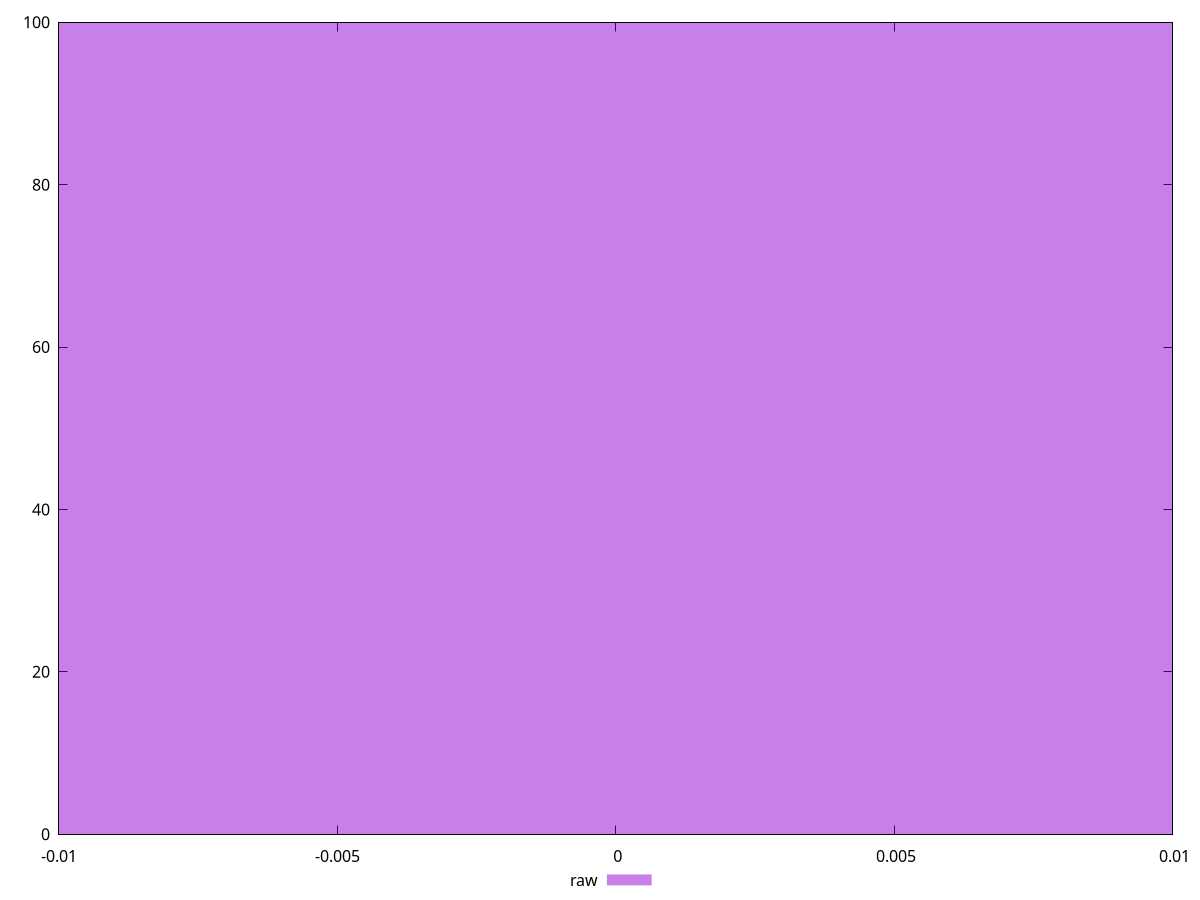 reset

$raw <<EOF
0 100
EOF

set key outside below
set boxwidth 0.1
set xrange [-0.01:0.01]
set yrange [0:100]
set trange [0:100]
set style fill transparent solid 0.5 noborder
set terminal svg size 640, 490 enhanced background rgb 'white'
set output "report_00018_2021-02-10T15-25-16.877Z/legacy-javascript/samples/pages+cached+noadtech+nomedia/raw/histogram.svg"

plot $raw title "raw" with boxes

reset
